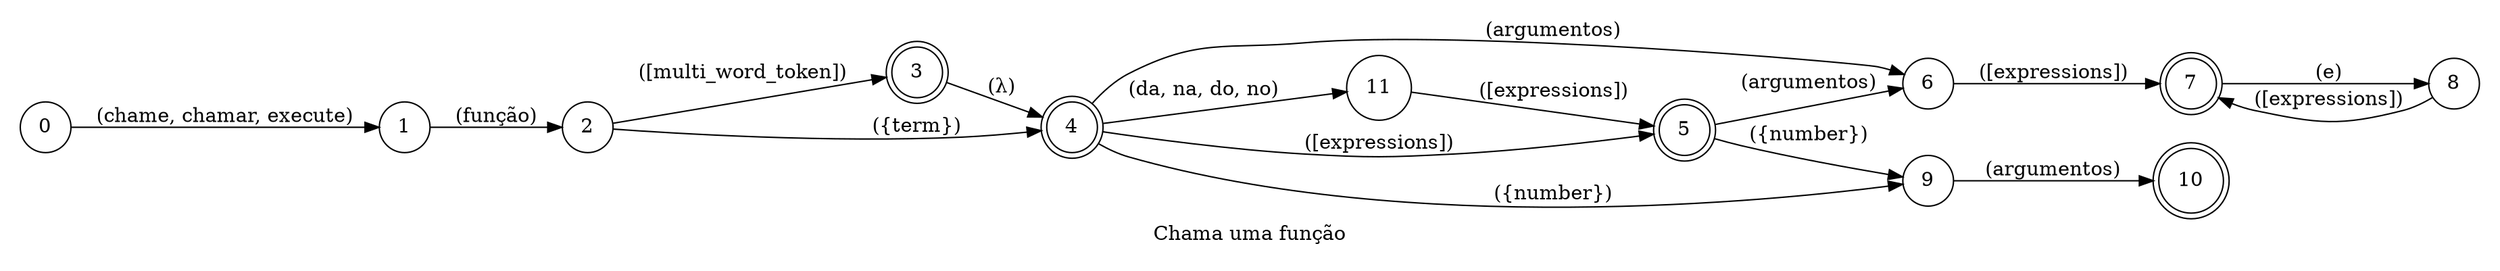digraph function_call {
    id="function_call";
    label="Chama uma função";
    lang="pt-BR";
    langName="Português";
    pad="0.2";
    rankdir=LR;
    priority="2";
    node[shape=doublecircle]; 3 4 5 7 10;
    node[shape=circle];

    0 -> 1 [label="(chame, chamar, execute)"];
    1 -> 2 [label="(função)", sem="a"];
    2 -> 3 [label="([multi_word_token])", store=functionName, extraArgs="{\"case\": \"camel\"}"];
    3 -> 4 [label="(λ)"];
    2 -> 4 [label="({term})", store=functionName];
    4 -> 11 [label="(da, na, do, no)"];
    {4 11} -> 5 [label="([expressions])", store=caller];
    {4 5} -> 6 [label="(argumentos)", sem="com"];
    6 -> 7 [label="([expressions])", store=args];
    7 -> 8 [label="(e)"];
    8 -> 7 [label="([expressions])", store=args];
    {4 5} -> 9 [label="({number})", store=argsNumber, sem="com"];
    9 -> 10 [label="(argumentos)"];

    title="Chama uma função";
    desc="Chama uma função com os determinados argumentos no determinado caller";

    examples="
      execute a função teste,
      execute a função normalizar no [expressions] com 2 argumentos,
      execute a função remover no [expressions] com os argumentos [expressions] e [expressions]
    ";
}